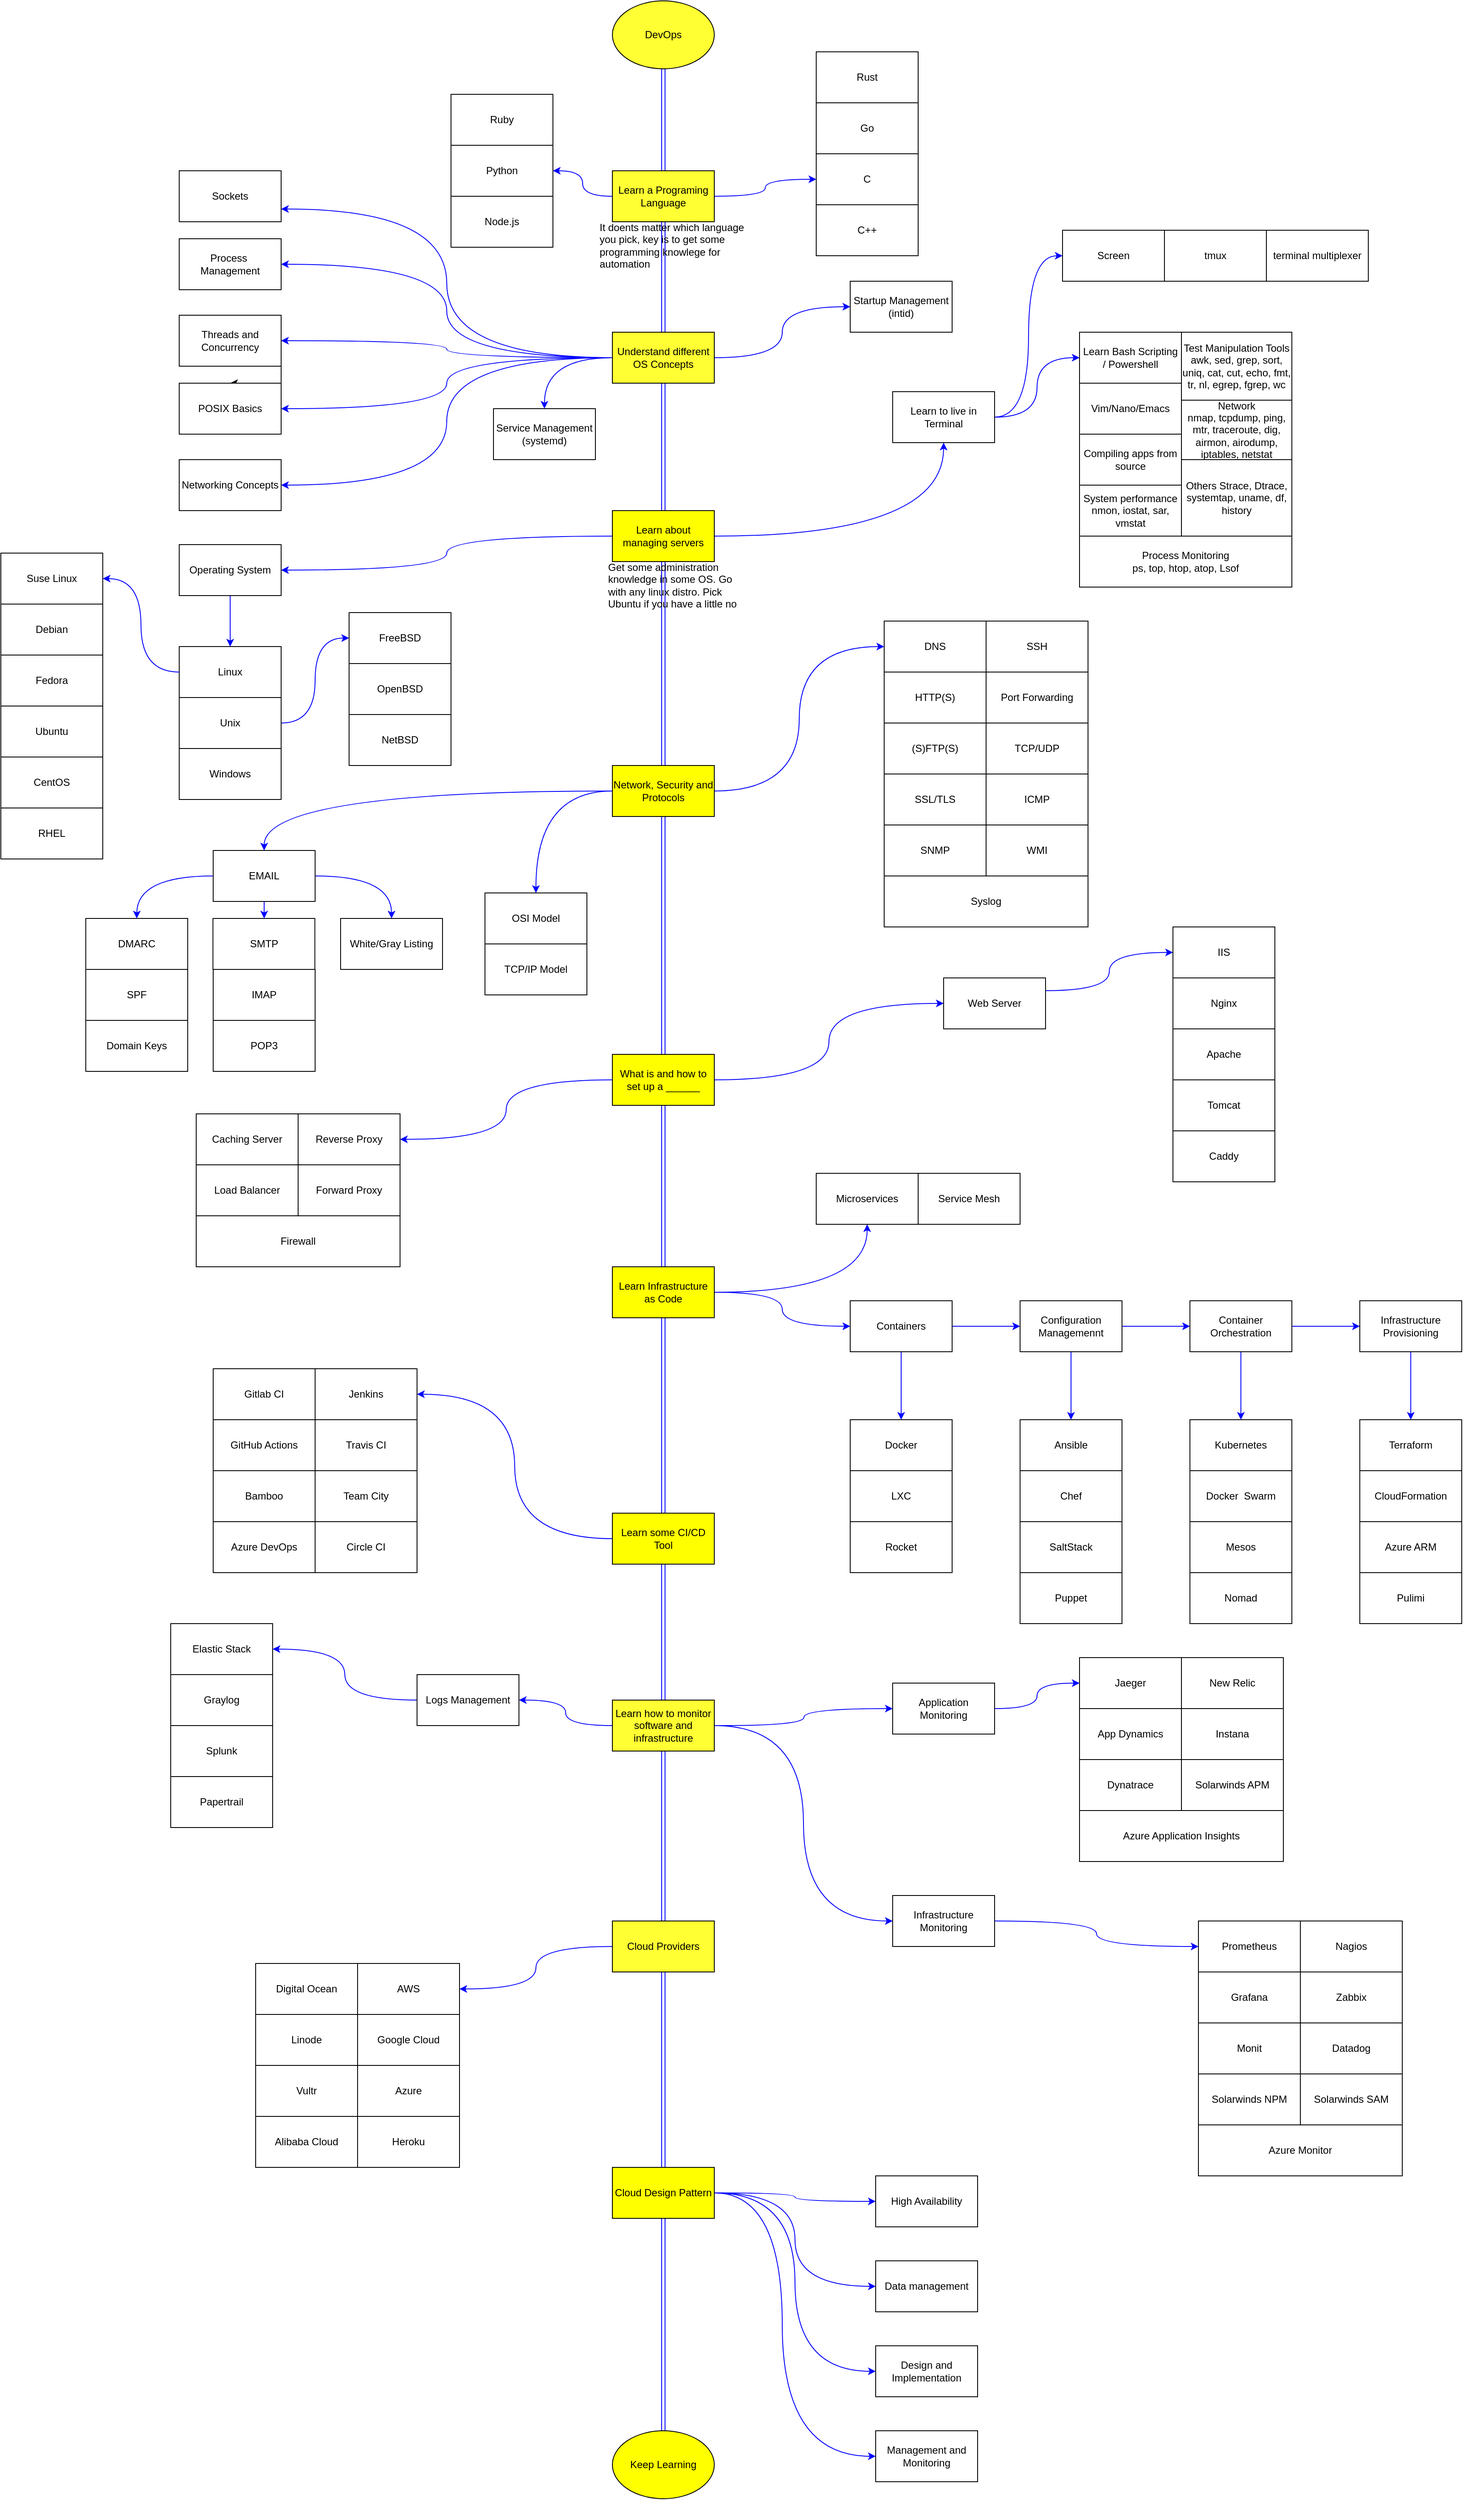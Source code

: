 <mxfile version="13.7.8" type="github">
  <diagram id="8_koJqxYFwasKQS4h1rk" name="Page-1">
    <mxGraphModel dx="2461" dy="647" grid="1" gridSize="10" guides="1" tooltips="1" connect="1" arrows="1" fold="1" page="1" pageScale="1" pageWidth="850" pageHeight="1100" math="0" shadow="0">
      <root>
        <mxCell id="0" />
        <mxCell id="1" parent="0" />
        <mxCell id="FuaK29XSTBZtPipu1BOP-3" value="" style="edgeStyle=orthogonalEdgeStyle;rounded=0;orthogonalLoop=1;jettySize=auto;html=1;strokeColor=#0000FF;shape=link;curved=1;" parent="1" source="FuaK29XSTBZtPipu1BOP-1" target="FuaK29XSTBZtPipu1BOP-2" edge="1">
          <mxGeometry relative="1" as="geometry" />
        </mxCell>
        <mxCell id="FuaK29XSTBZtPipu1BOP-1" value="DevOps" style="ellipse;whiteSpace=wrap;html=1;fillColor=#FFFF33;" parent="1" vertex="1">
          <mxGeometry x="370" width="120" height="80" as="geometry" />
        </mxCell>
        <mxCell id="FuaK29XSTBZtPipu1BOP-5" value="" style="edgeStyle=orthogonalEdgeStyle;rounded=0;orthogonalLoop=1;jettySize=auto;html=1;strokeColor=#0000FF;shape=link;curved=1;" parent="1" source="FuaK29XSTBZtPipu1BOP-2" target="FuaK29XSTBZtPipu1BOP-4" edge="1">
          <mxGeometry relative="1" as="geometry" />
        </mxCell>
        <mxCell id="FuaK29XSTBZtPipu1BOP-35" value="" style="edgeStyle=orthogonalEdgeStyle;rounded=0;orthogonalLoop=1;jettySize=auto;html=1;strokeColor=#0000FF;curved=1;" parent="1" source="FuaK29XSTBZtPipu1BOP-2" target="FuaK29XSTBZtPipu1BOP-34" edge="1">
          <mxGeometry relative="1" as="geometry" />
        </mxCell>
        <mxCell id="FuaK29XSTBZtPipu1BOP-46" value="" style="edgeStyle=orthogonalEdgeStyle;rounded=0;orthogonalLoop=1;jettySize=auto;html=1;entryX=0;entryY=0.5;entryDx=0;entryDy=0;strokeColor=#0000FF;curved=1;" parent="1" source="FuaK29XSTBZtPipu1BOP-2" target="FuaK29XSTBZtPipu1BOP-50" edge="1">
          <mxGeometry relative="1" as="geometry" />
        </mxCell>
        <mxCell id="FuaK29XSTBZtPipu1BOP-2" value="Learn a Programing Language" style="whiteSpace=wrap;html=1;fillColor=#FFFF33;" parent="1" vertex="1">
          <mxGeometry x="370" y="200" width="120" height="60" as="geometry" />
        </mxCell>
        <mxCell id="FuaK29XSTBZtPipu1BOP-7" value="" style="edgeStyle=orthogonalEdgeStyle;rounded=0;orthogonalLoop=1;jettySize=auto;html=1;strokeColor=#0000FF;shape=link;" parent="1" source="FuaK29XSTBZtPipu1BOP-4" target="FuaK29XSTBZtPipu1BOP-6" edge="1">
          <mxGeometry relative="1" as="geometry" />
        </mxCell>
        <mxCell id="FuaK29XSTBZtPipu1BOP-55" value="" style="edgeStyle=orthogonalEdgeStyle;rounded=0;orthogonalLoop=1;jettySize=auto;html=1;curved=1;strokeColor=#0000FF;" parent="1" source="FuaK29XSTBZtPipu1BOP-4" target="FuaK29XSTBZtPipu1BOP-54" edge="1">
          <mxGeometry relative="1" as="geometry" />
        </mxCell>
        <mxCell id="FuaK29XSTBZtPipu1BOP-57" value="" style="edgeStyle=orthogonalEdgeStyle;rounded=0;orthogonalLoop=1;jettySize=auto;html=1;curved=1;strokeColor=#0000FF;" parent="1" source="FuaK29XSTBZtPipu1BOP-4" target="FuaK29XSTBZtPipu1BOP-56" edge="1">
          <mxGeometry relative="1" as="geometry" />
        </mxCell>
        <mxCell id="FuaK29XSTBZtPipu1BOP-68" style="edgeStyle=orthogonalEdgeStyle;rounded=0;orthogonalLoop=1;jettySize=auto;html=1;exitX=1;exitY=1;exitDx=0;exitDy=0;" parent="1" source="FuaK29XSTBZtPipu1BOP-65" target="FuaK29XSTBZtPipu1BOP-69" edge="1">
          <mxGeometry relative="1" as="geometry">
            <mxPoint x="60" y="490" as="targetPoint" />
          </mxGeometry>
        </mxCell>
        <mxCell id="v9d-w7baBrSDQlNaZpmP-7" style="edgeStyle=orthogonalEdgeStyle;curved=1;rounded=0;orthogonalLoop=1;jettySize=auto;html=1;exitX=0;exitY=0.5;exitDx=0;exitDy=0;entryX=1;entryY=0.75;entryDx=0;entryDy=0;strokeColor=#0000FF;" edge="1" parent="1" source="FuaK29XSTBZtPipu1BOP-4" target="FuaK29XSTBZtPipu1BOP-67">
          <mxGeometry relative="1" as="geometry" />
        </mxCell>
        <mxCell id="v9d-w7baBrSDQlNaZpmP-8" style="edgeStyle=orthogonalEdgeStyle;curved=1;rounded=0;orthogonalLoop=1;jettySize=auto;html=1;exitX=0;exitY=0.5;exitDx=0;exitDy=0;entryX=1;entryY=0.5;entryDx=0;entryDy=0;strokeColor=#0000FF;" edge="1" parent="1" source="FuaK29XSTBZtPipu1BOP-4" target="FuaK29XSTBZtPipu1BOP-63">
          <mxGeometry relative="1" as="geometry" />
        </mxCell>
        <mxCell id="v9d-w7baBrSDQlNaZpmP-9" style="edgeStyle=orthogonalEdgeStyle;curved=1;rounded=0;orthogonalLoop=1;jettySize=auto;html=1;exitX=0;exitY=0.5;exitDx=0;exitDy=0;entryX=1;entryY=0.5;entryDx=0;entryDy=0;strokeColor=#0000FF;" edge="1" parent="1" source="FuaK29XSTBZtPipu1BOP-4" target="FuaK29XSTBZtPipu1BOP-65">
          <mxGeometry relative="1" as="geometry" />
        </mxCell>
        <mxCell id="v9d-w7baBrSDQlNaZpmP-10" style="edgeStyle=orthogonalEdgeStyle;curved=1;rounded=0;orthogonalLoop=1;jettySize=auto;html=1;exitX=0;exitY=0.5;exitDx=0;exitDy=0;entryX=1;entryY=0.5;entryDx=0;entryDy=0;strokeColor=#0000FF;" edge="1" parent="1" source="FuaK29XSTBZtPipu1BOP-4" target="FuaK29XSTBZtPipu1BOP-69">
          <mxGeometry relative="1" as="geometry" />
        </mxCell>
        <mxCell id="v9d-w7baBrSDQlNaZpmP-11" style="edgeStyle=orthogonalEdgeStyle;curved=1;rounded=0;orthogonalLoop=1;jettySize=auto;html=1;exitX=0;exitY=0.5;exitDx=0;exitDy=0;entryX=1;entryY=0.5;entryDx=0;entryDy=0;strokeColor=#0000FF;" edge="1" parent="1" source="FuaK29XSTBZtPipu1BOP-4" target="FuaK29XSTBZtPipu1BOP-72">
          <mxGeometry relative="1" as="geometry" />
        </mxCell>
        <mxCell id="FuaK29XSTBZtPipu1BOP-4" value="Understand different OS Concepts" style="whiteSpace=wrap;html=1;fillColor=#FFFF33;" parent="1" vertex="1">
          <mxGeometry x="370" y="390" width="120" height="60" as="geometry" />
        </mxCell>
        <mxCell id="FuaK29XSTBZtPipu1BOP-9" value="" style="edgeStyle=orthogonalEdgeStyle;rounded=0;orthogonalLoop=1;jettySize=auto;html=1;curved=1;strokeColor=#0000FF;" parent="1" source="FuaK29XSTBZtPipu1BOP-6" target="FuaK29XSTBZtPipu1BOP-8" edge="1">
          <mxGeometry relative="1" as="geometry" />
        </mxCell>
        <mxCell id="FuaK29XSTBZtPipu1BOP-11" value="" style="edgeStyle=orthogonalEdgeStyle;rounded=0;orthogonalLoop=1;jettySize=auto;html=1;curved=1;strokeColor=#0000FF;" parent="1" source="FuaK29XSTBZtPipu1BOP-6" target="FuaK29XSTBZtPipu1BOP-10" edge="1">
          <mxGeometry relative="1" as="geometry" />
        </mxCell>
        <mxCell id="FuaK29XSTBZtPipu1BOP-13" value="" style="edgeStyle=orthogonalEdgeStyle;rounded=0;orthogonalLoop=1;jettySize=auto;html=1;exitX=0.5;exitY=1;exitDx=0;exitDy=0;shape=link;strokeColor=#0000FF;" parent="1" source="FuaK29XSTBZtPipu1BOP-6" target="FuaK29XSTBZtPipu1BOP-12" edge="1">
          <mxGeometry relative="1" as="geometry" />
        </mxCell>
        <mxCell id="FuaK29XSTBZtPipu1BOP-6" value="Learn about managing servers" style="whiteSpace=wrap;html=1;fillColor=#FFFF00;" parent="1" vertex="1">
          <mxGeometry x="370" y="600" width="120" height="60" as="geometry" />
        </mxCell>
        <mxCell id="FuaK29XSTBZtPipu1BOP-74" value="" style="edgeStyle=orthogonalEdgeStyle;rounded=0;orthogonalLoop=1;jettySize=auto;html=1;curved=1;strokeColor=#0000FF;" parent="1" source="FuaK29XSTBZtPipu1BOP-8" target="FuaK29XSTBZtPipu1BOP-73" edge="1">
          <mxGeometry relative="1" as="geometry" />
        </mxCell>
        <mxCell id="FuaK29XSTBZtPipu1BOP-8" value="Operating System" style="whiteSpace=wrap;html=1;" parent="1" vertex="1">
          <mxGeometry x="-140" y="640" width="120" height="60" as="geometry" />
        </mxCell>
        <mxCell id="v9d-w7baBrSDQlNaZpmP-15" style="edgeStyle=orthogonalEdgeStyle;curved=1;rounded=0;orthogonalLoop=1;jettySize=auto;html=1;exitX=1;exitY=0.5;exitDx=0;exitDy=0;entryX=0;entryY=0.5;entryDx=0;entryDy=0;strokeColor=#0000FF;" edge="1" parent="1" source="FuaK29XSTBZtPipu1BOP-10" target="FuaK29XSTBZtPipu1BOP-88">
          <mxGeometry relative="1" as="geometry" />
        </mxCell>
        <mxCell id="v9d-w7baBrSDQlNaZpmP-22" style="edgeStyle=orthogonalEdgeStyle;curved=1;rounded=0;orthogonalLoop=1;jettySize=auto;html=1;exitX=1;exitY=0.5;exitDx=0;exitDy=0;entryX=0;entryY=0.5;entryDx=0;entryDy=0;strokeColor=#0000FF;" edge="1" parent="1" source="FuaK29XSTBZtPipu1BOP-10" target="v9d-w7baBrSDQlNaZpmP-17">
          <mxGeometry relative="1" as="geometry" />
        </mxCell>
        <mxCell id="FuaK29XSTBZtPipu1BOP-10" value="Learn to live in Terminal" style="whiteSpace=wrap;html=1;" parent="1" vertex="1">
          <mxGeometry x="700" y="460" width="120" height="60" as="geometry" />
        </mxCell>
        <mxCell id="FuaK29XSTBZtPipu1BOP-15" value="" style="edgeStyle=orthogonalEdgeStyle;rounded=0;orthogonalLoop=1;jettySize=auto;html=1;strokeColor=#0000FF;shape=link;" parent="1" source="FuaK29XSTBZtPipu1BOP-12" target="FuaK29XSTBZtPipu1BOP-14" edge="1">
          <mxGeometry relative="1" as="geometry" />
        </mxCell>
        <mxCell id="v9d-w7baBrSDQlNaZpmP-26" style="edgeStyle=orthogonalEdgeStyle;curved=1;rounded=0;orthogonalLoop=1;jettySize=auto;html=1;exitX=0;exitY=0.5;exitDx=0;exitDy=0;strokeColor=#0000FF;fillColor=#0000FF;entryX=0.5;entryY=0;entryDx=0;entryDy=0;" edge="1" parent="1" source="FuaK29XSTBZtPipu1BOP-12" target="v9d-w7baBrSDQlNaZpmP-27">
          <mxGeometry relative="1" as="geometry">
            <mxPoint x="230" y="970" as="targetPoint" />
          </mxGeometry>
        </mxCell>
        <mxCell id="v9d-w7baBrSDQlNaZpmP-30" value="" style="edgeStyle=orthogonalEdgeStyle;curved=1;rounded=0;orthogonalLoop=1;jettySize=auto;html=1;strokeColor=#0000FF;fillColor=#0000FF;entryX=0;entryY=0.5;entryDx=0;entryDy=0;" edge="1" parent="1" source="FuaK29XSTBZtPipu1BOP-12" target="v9d-w7baBrSDQlNaZpmP-29">
          <mxGeometry relative="1" as="geometry" />
        </mxCell>
        <mxCell id="v9d-w7baBrSDQlNaZpmP-39" style="edgeStyle=orthogonalEdgeStyle;curved=1;rounded=0;orthogonalLoop=1;jettySize=auto;html=1;exitX=0;exitY=0.5;exitDx=0;exitDy=0;strokeColor=#0000FF;fillColor=#0000FF;" edge="1" parent="1" source="FuaK29XSTBZtPipu1BOP-12" target="v9d-w7baBrSDQlNaZpmP-40">
          <mxGeometry relative="1" as="geometry">
            <mxPoint x="-50" y="1000" as="targetPoint" />
          </mxGeometry>
        </mxCell>
        <mxCell id="FuaK29XSTBZtPipu1BOP-12" value="Network, Security and Protocols" style="whiteSpace=wrap;html=1;fillColor=#FFFF00;" parent="1" vertex="1">
          <mxGeometry x="370" y="900" width="120" height="60" as="geometry" />
        </mxCell>
        <mxCell id="FuaK29XSTBZtPipu1BOP-17" value="" style="edgeStyle=orthogonalEdgeStyle;rounded=0;orthogonalLoop=1;jettySize=auto;html=1;shape=link;strokeColor=#0000FF;" parent="1" source="FuaK29XSTBZtPipu1BOP-14" target="FuaK29XSTBZtPipu1BOP-16" edge="1">
          <mxGeometry relative="1" as="geometry" />
        </mxCell>
        <mxCell id="v9d-w7baBrSDQlNaZpmP-20" style="edgeStyle=orthogonalEdgeStyle;curved=1;rounded=0;orthogonalLoop=1;jettySize=auto;html=1;exitX=1;exitY=0.5;exitDx=0;exitDy=0;entryX=0;entryY=0.5;entryDx=0;entryDy=0;strokeColor=#0000FF;" edge="1" parent="1" source="FuaK29XSTBZtPipu1BOP-14" target="FuaK29XSTBZtPipu1BOP-99">
          <mxGeometry relative="1" as="geometry" />
        </mxCell>
        <mxCell id="v9d-w7baBrSDQlNaZpmP-21" style="edgeStyle=orthogonalEdgeStyle;curved=1;rounded=0;orthogonalLoop=1;jettySize=auto;html=1;exitX=0;exitY=0.5;exitDx=0;exitDy=0;entryX=1;entryY=0.5;entryDx=0;entryDy=0;strokeColor=#0000FF;" edge="1" parent="1" source="FuaK29XSTBZtPipu1BOP-14" target="FuaK29XSTBZtPipu1BOP-107">
          <mxGeometry relative="1" as="geometry" />
        </mxCell>
        <mxCell id="FuaK29XSTBZtPipu1BOP-14" value="What is and how to set up a ______" style="whiteSpace=wrap;html=1;fillColor=#FFFF00;" parent="1" vertex="1">
          <mxGeometry x="370" y="1240" width="120" height="60" as="geometry" />
        </mxCell>
        <mxCell id="FuaK29XSTBZtPipu1BOP-19" value="" style="edgeStyle=orthogonalEdgeStyle;rounded=0;orthogonalLoop=1;jettySize=auto;html=1;shape=link;strokeColor=#0000FF;" parent="1" source="FuaK29XSTBZtPipu1BOP-16" target="FuaK29XSTBZtPipu1BOP-18" edge="1">
          <mxGeometry relative="1" as="geometry" />
        </mxCell>
        <mxCell id="v9d-w7baBrSDQlNaZpmP-56" style="edgeStyle=orthogonalEdgeStyle;curved=1;rounded=0;orthogonalLoop=1;jettySize=auto;html=1;exitX=1;exitY=0.5;exitDx=0;exitDy=0;strokeColor=#0000FF;fillColor=#0000FF;" edge="1" parent="1" source="FuaK29XSTBZtPipu1BOP-16" target="v9d-w7baBrSDQlNaZpmP-57">
          <mxGeometry relative="1" as="geometry">
            <mxPoint x="670" y="1410" as="targetPoint" />
          </mxGeometry>
        </mxCell>
        <mxCell id="v9d-w7baBrSDQlNaZpmP-59" style="edgeStyle=orthogonalEdgeStyle;curved=1;rounded=0;orthogonalLoop=1;jettySize=auto;html=1;exitX=1;exitY=0.5;exitDx=0;exitDy=0;strokeColor=#0000FF;fillColor=#0000FF;" edge="1" parent="1" source="FuaK29XSTBZtPipu1BOP-16" target="v9d-w7baBrSDQlNaZpmP-60">
          <mxGeometry relative="1" as="geometry">
            <mxPoint x="710" y="1560" as="targetPoint" />
          </mxGeometry>
        </mxCell>
        <mxCell id="FuaK29XSTBZtPipu1BOP-16" value="Learn Infrastructure as Code" style="whiteSpace=wrap;html=1;fillColor=#FFFF00;" parent="1" vertex="1">
          <mxGeometry x="370" y="1490" width="120" height="60" as="geometry" />
        </mxCell>
        <mxCell id="FuaK29XSTBZtPipu1BOP-21" value="" style="edgeStyle=orthogonalEdgeStyle;rounded=0;orthogonalLoop=1;jettySize=auto;html=1;shape=link;strokeColor=#0000FF;" parent="1" source="FuaK29XSTBZtPipu1BOP-18" target="FuaK29XSTBZtPipu1BOP-20" edge="1">
          <mxGeometry relative="1" as="geometry" />
        </mxCell>
        <mxCell id="FuaK29XSTBZtPipu1BOP-113" value="" style="edgeStyle=orthogonalEdgeStyle;rounded=0;orthogonalLoop=1;jettySize=auto;html=1;entryX=1;entryY=0.5;entryDx=0;entryDy=0;curved=1;strokeColor=#0000FF;" parent="1" source="FuaK29XSTBZtPipu1BOP-18" target="FuaK29XSTBZtPipu1BOP-114" edge="1">
          <mxGeometry relative="1" as="geometry" />
        </mxCell>
        <mxCell id="FuaK29XSTBZtPipu1BOP-18" value="Learn some CI/CD Tool" style="whiteSpace=wrap;html=1;fillColor=#FFFF00;" parent="1" vertex="1">
          <mxGeometry x="370" y="1780" width="120" height="60" as="geometry" />
        </mxCell>
        <mxCell id="FuaK29XSTBZtPipu1BOP-24" style="edgeStyle=orthogonalEdgeStyle;rounded=0;orthogonalLoop=1;jettySize=auto;html=1;curved=1;strokeColor=#0000FF;" parent="1" target="FuaK29XSTBZtPipu1BOP-25" edge="1">
          <mxGeometry relative="1" as="geometry">
            <mxPoint x="540" y="1270" as="targetPoint" />
            <mxPoint x="490" y="2030" as="sourcePoint" />
          </mxGeometry>
        </mxCell>
        <mxCell id="FuaK29XSTBZtPipu1BOP-29" value="" style="edgeStyle=orthogonalEdgeStyle;rounded=0;orthogonalLoop=1;jettySize=auto;html=1;shape=link;strokeColor=#0000FF;" parent="1" source="FuaK29XSTBZtPipu1BOP-20" target="FuaK29XSTBZtPipu1BOP-28" edge="1">
          <mxGeometry relative="1" as="geometry" />
        </mxCell>
        <mxCell id="v9d-w7baBrSDQlNaZpmP-87" style="edgeStyle=orthogonalEdgeStyle;curved=1;rounded=0;orthogonalLoop=1;jettySize=auto;html=1;exitX=0;exitY=0.5;exitDx=0;exitDy=0;entryX=1;entryY=0.5;entryDx=0;entryDy=0;strokeColor=#0000FF;fillColor=#0000FF;" edge="1" parent="1" source="FuaK29XSTBZtPipu1BOP-20" target="FuaK29XSTBZtPipu1BOP-27">
          <mxGeometry relative="1" as="geometry" />
        </mxCell>
        <mxCell id="v9d-w7baBrSDQlNaZpmP-96" style="edgeStyle=orthogonalEdgeStyle;curved=1;rounded=0;orthogonalLoop=1;jettySize=auto;html=1;exitX=1;exitY=0.5;exitDx=0;exitDy=0;entryX=0;entryY=0.5;entryDx=0;entryDy=0;strokeColor=#0000FF;fillColor=#0000FF;" edge="1" parent="1" source="FuaK29XSTBZtPipu1BOP-20" target="FuaK29XSTBZtPipu1BOP-22">
          <mxGeometry relative="1" as="geometry" />
        </mxCell>
        <mxCell id="FuaK29XSTBZtPipu1BOP-20" value="Learn how to monitor software and infrastructure" style="whiteSpace=wrap;html=1;fillColor=#FFFF33;" parent="1" vertex="1">
          <mxGeometry x="370" y="2000" width="120" height="60" as="geometry" />
        </mxCell>
        <mxCell id="v9d-w7baBrSDQlNaZpmP-97" style="edgeStyle=orthogonalEdgeStyle;curved=1;rounded=0;orthogonalLoop=1;jettySize=auto;html=1;exitX=1;exitY=0.5;exitDx=0;exitDy=0;entryX=0;entryY=0.5;entryDx=0;entryDy=0;strokeColor=#0000FF;fillColor=#0000FF;" edge="1" parent="1" source="FuaK29XSTBZtPipu1BOP-22" target="FuaK29XSTBZtPipu1BOP-133">
          <mxGeometry relative="1" as="geometry" />
        </mxCell>
        <mxCell id="FuaK29XSTBZtPipu1BOP-22" value="Infrastructure Monitoring" style="whiteSpace=wrap;html=1;" parent="1" vertex="1">
          <mxGeometry x="700" y="2230" width="120" height="60" as="geometry" />
        </mxCell>
        <mxCell id="v9d-w7baBrSDQlNaZpmP-89" value="" style="edgeStyle=orthogonalEdgeStyle;curved=1;rounded=0;orthogonalLoop=1;jettySize=auto;html=1;strokeColor=#0000FF;fillColor=#0000FF;" edge="1" parent="1" source="FuaK29XSTBZtPipu1BOP-25" target="v9d-w7baBrSDQlNaZpmP-88">
          <mxGeometry relative="1" as="geometry" />
        </mxCell>
        <mxCell id="FuaK29XSTBZtPipu1BOP-25" value="Application Monitoring" style="rounded=0;whiteSpace=wrap;html=1;" parent="1" vertex="1">
          <mxGeometry x="700" y="1980" width="120" height="60" as="geometry" />
        </mxCell>
        <mxCell id="FuaK29XSTBZtPipu1BOP-129" value="" style="edgeStyle=orthogonalEdgeStyle;rounded=0;orthogonalLoop=1;jettySize=auto;html=1;curved=1;strokeColor=#0000FF;" parent="1" source="FuaK29XSTBZtPipu1BOP-27" target="FuaK29XSTBZtPipu1BOP-128" edge="1">
          <mxGeometry relative="1" as="geometry" />
        </mxCell>
        <mxCell id="FuaK29XSTBZtPipu1BOP-27" value="Logs Management" style="rounded=0;whiteSpace=wrap;html=1;" parent="1" vertex="1">
          <mxGeometry x="140" y="1970" width="120" height="60" as="geometry" />
        </mxCell>
        <mxCell id="FuaK29XSTBZtPipu1BOP-31" value="" style="edgeStyle=orthogonalEdgeStyle;rounded=0;orthogonalLoop=1;jettySize=auto;html=1;shape=link;fillColor=#0000FF;strokeColor=#0000FF;" parent="1" source="FuaK29XSTBZtPipu1BOP-28" target="FuaK29XSTBZtPipu1BOP-30" edge="1">
          <mxGeometry relative="1" as="geometry" />
        </mxCell>
        <mxCell id="v9d-w7baBrSDQlNaZpmP-101" style="edgeStyle=orthogonalEdgeStyle;curved=1;rounded=0;orthogonalLoop=1;jettySize=auto;html=1;exitX=0;exitY=0.5;exitDx=0;exitDy=0;entryX=1;entryY=0.5;entryDx=0;entryDy=0;strokeColor=#0000FF;fillColor=#0000FF;" edge="1" parent="1" source="FuaK29XSTBZtPipu1BOP-28" target="FuaK29XSTBZtPipu1BOP-118">
          <mxGeometry relative="1" as="geometry" />
        </mxCell>
        <mxCell id="FuaK29XSTBZtPipu1BOP-28" value="Cloud Providers" style="whiteSpace=wrap;html=1;fillColor=#FFFF33;" parent="1" vertex="1">
          <mxGeometry x="370" y="2260" width="120" height="60" as="geometry" />
        </mxCell>
        <mxCell id="FuaK29XSTBZtPipu1BOP-33" value="" style="edgeStyle=orthogonalEdgeStyle;rounded=0;orthogonalLoop=1;jettySize=auto;html=1;strokeColor=#0000FF;shape=link;" parent="1" source="FuaK29XSTBZtPipu1BOP-30" target="FuaK29XSTBZtPipu1BOP-32" edge="1">
          <mxGeometry relative="1" as="geometry" />
        </mxCell>
        <mxCell id="v9d-w7baBrSDQlNaZpmP-108" style="edgeStyle=orthogonalEdgeStyle;curved=1;rounded=0;orthogonalLoop=1;jettySize=auto;html=1;exitX=1;exitY=0.5;exitDx=0;exitDy=0;entryX=0;entryY=0.5;entryDx=0;entryDy=0;strokeColor=#0000FF;fillColor=#0000FF;" edge="1" parent="1" source="FuaK29XSTBZtPipu1BOP-30" target="v9d-w7baBrSDQlNaZpmP-102">
          <mxGeometry relative="1" as="geometry" />
        </mxCell>
        <mxCell id="v9d-w7baBrSDQlNaZpmP-109" style="edgeStyle=orthogonalEdgeStyle;curved=1;rounded=0;orthogonalLoop=1;jettySize=auto;html=1;exitX=1;exitY=0.5;exitDx=0;exitDy=0;entryX=0;entryY=0.5;entryDx=0;entryDy=0;strokeColor=#0000FF;fillColor=#0000FF;" edge="1" parent="1" source="FuaK29XSTBZtPipu1BOP-30" target="v9d-w7baBrSDQlNaZpmP-105">
          <mxGeometry relative="1" as="geometry" />
        </mxCell>
        <mxCell id="v9d-w7baBrSDQlNaZpmP-110" style="edgeStyle=orthogonalEdgeStyle;curved=1;rounded=0;orthogonalLoop=1;jettySize=auto;html=1;exitX=1;exitY=0.5;exitDx=0;exitDy=0;entryX=0;entryY=0.5;entryDx=0;entryDy=0;strokeColor=#0000FF;fillColor=#0000FF;" edge="1" parent="1" source="FuaK29XSTBZtPipu1BOP-30" target="v9d-w7baBrSDQlNaZpmP-106">
          <mxGeometry relative="1" as="geometry" />
        </mxCell>
        <mxCell id="v9d-w7baBrSDQlNaZpmP-112" style="edgeStyle=orthogonalEdgeStyle;curved=1;rounded=0;orthogonalLoop=1;jettySize=auto;html=1;exitX=1;exitY=0.5;exitDx=0;exitDy=0;entryX=0;entryY=0.5;entryDx=0;entryDy=0;strokeColor=#0000FF;fillColor=#0000FF;" edge="1" parent="1" source="FuaK29XSTBZtPipu1BOP-30" target="v9d-w7baBrSDQlNaZpmP-107">
          <mxGeometry relative="1" as="geometry">
            <Array as="points">
              <mxPoint x="570" y="2580" />
              <mxPoint x="570" y="2890" />
            </Array>
          </mxGeometry>
        </mxCell>
        <mxCell id="FuaK29XSTBZtPipu1BOP-30" value="Cloud Design Pattern" style="whiteSpace=wrap;html=1;fillColor=#FFFF00;" parent="1" vertex="1">
          <mxGeometry x="370" y="2550" width="120" height="60" as="geometry" />
        </mxCell>
        <mxCell id="FuaK29XSTBZtPipu1BOP-32" value="Keep Learning" style="ellipse;whiteSpace=wrap;html=1;fillColor=#FFFF00;" parent="1" vertex="1">
          <mxGeometry x="370" y="2860" width="120" height="80" as="geometry" />
        </mxCell>
        <mxCell id="FuaK29XSTBZtPipu1BOP-34" value="Python" style="whiteSpace=wrap;html=1;" parent="1" vertex="1">
          <mxGeometry x="180" y="170" width="120" height="60" as="geometry" />
        </mxCell>
        <mxCell id="FuaK29XSTBZtPipu1BOP-37" value="Ruby" style="rounded=0;whiteSpace=wrap;html=1;" parent="1" vertex="1">
          <mxGeometry x="180" y="110" width="120" height="60" as="geometry" />
        </mxCell>
        <mxCell id="FuaK29XSTBZtPipu1BOP-39" value="Node.js" style="rounded=0;whiteSpace=wrap;html=1;" parent="1" vertex="1">
          <mxGeometry x="180" y="230" width="120" height="60" as="geometry" />
        </mxCell>
        <mxCell id="FuaK29XSTBZtPipu1BOP-45" value="Go" style="whiteSpace=wrap;html=1;" parent="1" vertex="1">
          <mxGeometry x="610" y="120" width="120" height="60" as="geometry" />
        </mxCell>
        <mxCell id="FuaK29XSTBZtPipu1BOP-48" value="Rust" style="rounded=0;whiteSpace=wrap;html=1;" parent="1" vertex="1">
          <mxGeometry x="610" y="60" width="120" height="60" as="geometry" />
        </mxCell>
        <mxCell id="FuaK29XSTBZtPipu1BOP-50" value="C" style="rounded=0;whiteSpace=wrap;html=1;" parent="1" vertex="1">
          <mxGeometry x="610" y="180" width="120" height="60" as="geometry" />
        </mxCell>
        <mxCell id="FuaK29XSTBZtPipu1BOP-52" value="C++" style="rounded=0;whiteSpace=wrap;html=1;" parent="1" vertex="1">
          <mxGeometry x="610" y="240" width="120" height="60" as="geometry" />
        </mxCell>
        <mxCell id="FuaK29XSTBZtPipu1BOP-54" value="Startup Management (intid)" style="whiteSpace=wrap;html=1;" parent="1" vertex="1">
          <mxGeometry x="650" y="330" width="120" height="60" as="geometry" />
        </mxCell>
        <mxCell id="FuaK29XSTBZtPipu1BOP-56" value="Service Management (systemd)" style="whiteSpace=wrap;html=1;" parent="1" vertex="1">
          <mxGeometry x="230" y="480" width="120" height="60" as="geometry" />
        </mxCell>
        <mxCell id="FuaK29XSTBZtPipu1BOP-61" value="It doents matter which language you pick, key is to get some programming knowlege for automation" style="text;html=1;strokeColor=none;fillColor=none;spacing=5;spacingTop=-20;whiteSpace=wrap;overflow=hidden;rounded=0;" parent="1" vertex="1">
          <mxGeometry x="350" y="270" width="190" height="50" as="geometry" />
        </mxCell>
        <mxCell id="FuaK29XSTBZtPipu1BOP-67" value="Sockets" style="rounded=0;whiteSpace=wrap;html=1;" parent="1" vertex="1">
          <mxGeometry x="-140" y="200" width="120" height="60" as="geometry" />
        </mxCell>
        <mxCell id="FuaK29XSTBZtPipu1BOP-72" value="Networking Concepts" style="rounded=0;whiteSpace=wrap;html=1;" parent="1" vertex="1">
          <mxGeometry x="-140" y="540" width="120" height="60" as="geometry" />
        </mxCell>
        <mxCell id="FuaK29XSTBZtPipu1BOP-78" value="" style="edgeStyle=orthogonalEdgeStyle;rounded=0;orthogonalLoop=1;jettySize=auto;html=1;" parent="1" source="FuaK29XSTBZtPipu1BOP-79" target="FuaK29XSTBZtPipu1BOP-77" edge="1">
          <mxGeometry relative="1" as="geometry" />
        </mxCell>
        <mxCell id="FuaK29XSTBZtPipu1BOP-73" value="Linux" style="whiteSpace=wrap;html=1;" parent="1" vertex="1">
          <mxGeometry x="-140" y="760" width="120" height="60" as="geometry" />
        </mxCell>
        <mxCell id="FuaK29XSTBZtPipu1BOP-85" value="" style="edgeStyle=orthogonalEdgeStyle;rounded=0;orthogonalLoop=1;jettySize=auto;html=1;curved=1;entryX=0;entryY=0.5;entryDx=0;entryDy=0;strokeColor=#0000FF;" parent="1" source="FuaK29XSTBZtPipu1BOP-75" target="FuaK29XSTBZtPipu1BOP-84" edge="1">
          <mxGeometry relative="1" as="geometry" />
        </mxCell>
        <mxCell id="FuaK29XSTBZtPipu1BOP-75" value="Unix" style="rounded=0;whiteSpace=wrap;html=1;" parent="1" vertex="1">
          <mxGeometry x="-140" y="820" width="120" height="60" as="geometry" />
        </mxCell>
        <mxCell id="FuaK29XSTBZtPipu1BOP-76" value="Windows" style="rounded=0;whiteSpace=wrap;html=1;" parent="1" vertex="1">
          <mxGeometry x="-140" y="880" width="120" height="60" as="geometry" />
        </mxCell>
        <mxCell id="FuaK29XSTBZtPipu1BOP-77" value="Suse Linux" style="whiteSpace=wrap;html=1;" parent="1" vertex="1">
          <mxGeometry x="-350" y="650" width="120" height="60" as="geometry" />
        </mxCell>
        <mxCell id="FuaK29XSTBZtPipu1BOP-80" value="Fedora" style="rounded=0;whiteSpace=wrap;html=1;" parent="1" vertex="1">
          <mxGeometry x="-350" y="770" width="120" height="60" as="geometry" />
        </mxCell>
        <mxCell id="FuaK29XSTBZtPipu1BOP-81" value="Ubuntu" style="rounded=0;whiteSpace=wrap;html=1;" parent="1" vertex="1">
          <mxGeometry x="-350" y="830" width="120" height="60" as="geometry" />
        </mxCell>
        <mxCell id="FuaK29XSTBZtPipu1BOP-82" value="CentOS" style="rounded=0;whiteSpace=wrap;html=1;" parent="1" vertex="1">
          <mxGeometry x="-350" y="890" width="120" height="60" as="geometry" />
        </mxCell>
        <mxCell id="FuaK29XSTBZtPipu1BOP-83" value="RHEL" style="rounded=0;whiteSpace=wrap;html=1;" parent="1" vertex="1">
          <mxGeometry x="-350" y="950" width="120" height="60" as="geometry" />
        </mxCell>
        <mxCell id="FuaK29XSTBZtPipu1BOP-84" value="FreeBSD" style="whiteSpace=wrap;html=1;rounded=0;" parent="1" vertex="1">
          <mxGeometry x="60" y="720" width="120" height="60" as="geometry" />
        </mxCell>
        <mxCell id="FuaK29XSTBZtPipu1BOP-86" value="OpenBSD" style="rounded=0;whiteSpace=wrap;html=1;" parent="1" vertex="1">
          <mxGeometry x="60" y="780" width="120" height="60" as="geometry" />
        </mxCell>
        <mxCell id="FuaK29XSTBZtPipu1BOP-87" value="NetBSD" style="rounded=0;whiteSpace=wrap;html=1;" parent="1" vertex="1">
          <mxGeometry x="60" y="840" width="120" height="60" as="geometry" />
        </mxCell>
        <mxCell id="FuaK29XSTBZtPipu1BOP-88" value="Learn Bash Scripting / Powershell" style="whiteSpace=wrap;html=1;" parent="1" vertex="1">
          <mxGeometry x="920" y="390" width="120" height="60" as="geometry" />
        </mxCell>
        <mxCell id="FuaK29XSTBZtPipu1BOP-90" value="Vim/Nano/Emacs" style="rounded=0;whiteSpace=wrap;html=1;" parent="1" vertex="1">
          <mxGeometry x="920" y="450" width="120" height="60" as="geometry" />
        </mxCell>
        <mxCell id="FuaK29XSTBZtPipu1BOP-91" value="Compiling apps from source" style="rounded=0;whiteSpace=wrap;html=1;" parent="1" vertex="1">
          <mxGeometry x="920" y="510" width="120" height="60" as="geometry" />
        </mxCell>
        <mxCell id="FuaK29XSTBZtPipu1BOP-92" value="System performance nmon, iostat, sar, vmstat" style="rounded=0;whiteSpace=wrap;html=1;" parent="1" vertex="1">
          <mxGeometry x="920" y="570" width="120" height="60" as="geometry" />
        </mxCell>
        <mxCell id="FuaK29XSTBZtPipu1BOP-93" value="Others Strace, Dtrace, systemtap, uname, df, history" style="rounded=0;whiteSpace=wrap;html=1;" parent="1" vertex="1">
          <mxGeometry x="1040" y="540" width="130" height="90" as="geometry" />
        </mxCell>
        <mxCell id="FuaK29XSTBZtPipu1BOP-94" value="&lt;div&gt;Test Manipulation Tools&lt;/div&gt;&lt;div&gt;awk, sed, grep, sort, uniq, cat, cut, echo, fmt, tr, nl, egrep, fgrep, wc&lt;br&gt;&lt;/div&gt;" style="whiteSpace=wrap;html=1;" parent="1" vertex="1">
          <mxGeometry x="1040" y="390" width="130" height="80" as="geometry" />
        </mxCell>
        <mxCell id="FuaK29XSTBZtPipu1BOP-96" value="&lt;div&gt;Process Monitoring&lt;/div&gt;&lt;div&gt;ps, top, htop, atop, Lsof&lt;br&gt;&lt;/div&gt;" style="rounded=0;whiteSpace=wrap;html=1;" parent="1" vertex="1">
          <mxGeometry x="920" y="630" width="250" height="60" as="geometry" />
        </mxCell>
        <mxCell id="FuaK29XSTBZtPipu1BOP-97" value="&lt;div&gt;Network&lt;/div&gt;&lt;div&gt;nmap, tcpdump, ping, mtr, traceroute, dig, airmon, airodump, iptables, netstat&lt;br&gt;&lt;/div&gt;" style="rounded=0;whiteSpace=wrap;html=1;" parent="1" vertex="1">
          <mxGeometry x="1040" y="470" width="130" height="70" as="geometry" />
        </mxCell>
        <mxCell id="FuaK29XSTBZtPipu1BOP-100" style="edgeStyle=orthogonalEdgeStyle;rounded=0;orthogonalLoop=1;jettySize=auto;html=1;exitX=1;exitY=0.25;exitDx=0;exitDy=0;entryX=0;entryY=0.5;entryDx=0;entryDy=0;curved=1;strokeColor=#0000FF;" parent="1" source="FuaK29XSTBZtPipu1BOP-99" target="FuaK29XSTBZtPipu1BOP-101" edge="1">
          <mxGeometry relative="1" as="geometry">
            <mxPoint x="890" y="1020" as="targetPoint" />
          </mxGeometry>
        </mxCell>
        <mxCell id="FuaK29XSTBZtPipu1BOP-99" value="Web Server" style="rounded=0;whiteSpace=wrap;html=1;" parent="1" vertex="1">
          <mxGeometry x="760" y="1150" width="120" height="60" as="geometry" />
        </mxCell>
        <mxCell id="FuaK29XSTBZtPipu1BOP-101" value="IIS" style="rounded=0;whiteSpace=wrap;html=1;" parent="1" vertex="1">
          <mxGeometry x="1030" y="1090" width="120" height="60" as="geometry" />
        </mxCell>
        <mxCell id="FuaK29XSTBZtPipu1BOP-102" value="Nginx" style="rounded=0;whiteSpace=wrap;html=1;" parent="1" vertex="1">
          <mxGeometry x="1030" y="1150" width="120" height="60" as="geometry" />
        </mxCell>
        <mxCell id="FuaK29XSTBZtPipu1BOP-103" value="Apache" style="rounded=0;whiteSpace=wrap;html=1;" parent="1" vertex="1">
          <mxGeometry x="1030" y="1210" width="120" height="60" as="geometry" />
        </mxCell>
        <mxCell id="FuaK29XSTBZtPipu1BOP-104" value="Tomcat" style="rounded=0;whiteSpace=wrap;html=1;" parent="1" vertex="1">
          <mxGeometry x="1030" y="1270" width="120" height="60" as="geometry" />
        </mxCell>
        <mxCell id="FuaK29XSTBZtPipu1BOP-105" value="Caddy" style="rounded=0;whiteSpace=wrap;html=1;" parent="1" vertex="1">
          <mxGeometry x="1030" y="1330" width="120" height="60" as="geometry" />
        </mxCell>
        <mxCell id="FuaK29XSTBZtPipu1BOP-107" value="Reverse Proxy" style="rounded=0;whiteSpace=wrap;html=1;" parent="1" vertex="1">
          <mxGeometry y="1310" width="120" height="60" as="geometry" />
        </mxCell>
        <mxCell id="FuaK29XSTBZtPipu1BOP-108" value="Forward Proxy" style="rounded=0;whiteSpace=wrap;html=1;" parent="1" vertex="1">
          <mxGeometry y="1370" width="120" height="60" as="geometry" />
        </mxCell>
        <mxCell id="FuaK29XSTBZtPipu1BOP-109" value="Caching Server" style="rounded=0;whiteSpace=wrap;html=1;" parent="1" vertex="1">
          <mxGeometry x="-120" y="1310" width="120" height="60" as="geometry" />
        </mxCell>
        <mxCell id="FuaK29XSTBZtPipu1BOP-110" value="Load Balancer" style="rounded=0;whiteSpace=wrap;html=1;" parent="1" vertex="1">
          <mxGeometry x="-120" y="1370" width="120" height="60" as="geometry" />
        </mxCell>
        <mxCell id="FuaK29XSTBZtPipu1BOP-111" value="Firewall" style="rounded=0;whiteSpace=wrap;html=1;" parent="1" vertex="1">
          <mxGeometry x="-120" y="1430" width="240" height="60" as="geometry" />
        </mxCell>
        <mxCell id="FuaK29XSTBZtPipu1BOP-112" value="Gitlab CI" style="whiteSpace=wrap;html=1;" parent="1" vertex="1">
          <mxGeometry x="-100" y="1610" width="120" height="60" as="geometry" />
        </mxCell>
        <mxCell id="FuaK29XSTBZtPipu1BOP-114" value="Jenkins" style="rounded=0;whiteSpace=wrap;html=1;" parent="1" vertex="1">
          <mxGeometry x="20" y="1610" width="120" height="60" as="geometry" />
        </mxCell>
        <mxCell id="FuaK29XSTBZtPipu1BOP-115" value="GitHub Actions" style="rounded=0;whiteSpace=wrap;html=1;" parent="1" vertex="1">
          <mxGeometry x="-100" y="1670" width="120" height="60" as="geometry" />
        </mxCell>
        <mxCell id="FuaK29XSTBZtPipu1BOP-116" value="Bamboo" style="rounded=0;whiteSpace=wrap;html=1;" parent="1" vertex="1">
          <mxGeometry x="-100" y="1730" width="120" height="60" as="geometry" />
        </mxCell>
        <mxCell id="FuaK29XSTBZtPipu1BOP-117" value="Azure DevOps" style="rounded=0;whiteSpace=wrap;html=1;" parent="1" vertex="1">
          <mxGeometry x="-100" y="1790" width="120" height="60" as="geometry" />
        </mxCell>
        <mxCell id="FuaK29XSTBZtPipu1BOP-118" value="AWS" style="whiteSpace=wrap;html=1;" parent="1" vertex="1">
          <mxGeometry x="70" y="2310" width="120" height="60" as="geometry" />
        </mxCell>
        <mxCell id="FuaK29XSTBZtPipu1BOP-120" value="Google Cloud" style="rounded=0;whiteSpace=wrap;html=1;" parent="1" vertex="1">
          <mxGeometry x="70" y="2370" width="120" height="60" as="geometry" />
        </mxCell>
        <mxCell id="FuaK29XSTBZtPipu1BOP-121" value="Azure" style="rounded=0;whiteSpace=wrap;html=1;" parent="1" vertex="1">
          <mxGeometry x="70" y="2430" width="120" height="60" as="geometry" />
        </mxCell>
        <mxCell id="FuaK29XSTBZtPipu1BOP-122" value="Heroku" style="rounded=0;whiteSpace=wrap;html=1;" parent="1" vertex="1">
          <mxGeometry x="70" y="2490" width="120" height="60" as="geometry" />
        </mxCell>
        <mxCell id="FuaK29XSTBZtPipu1BOP-123" value="Alibaba Cloud" style="rounded=0;whiteSpace=wrap;html=1;" parent="1" vertex="1">
          <mxGeometry x="-50" y="2490" width="120" height="60" as="geometry" />
        </mxCell>
        <mxCell id="FuaK29XSTBZtPipu1BOP-124" value="Digital Ocean" style="rounded=0;whiteSpace=wrap;html=1;" parent="1" vertex="1">
          <mxGeometry x="-50" y="2310" width="120" height="60" as="geometry" />
        </mxCell>
        <mxCell id="FuaK29XSTBZtPipu1BOP-125" value="Linode" style="rounded=0;whiteSpace=wrap;html=1;" parent="1" vertex="1">
          <mxGeometry x="-50" y="2370" width="120" height="60" as="geometry" />
        </mxCell>
        <mxCell id="FuaK29XSTBZtPipu1BOP-127" value="Vultr" style="rounded=0;whiteSpace=wrap;html=1;" parent="1" vertex="1">
          <mxGeometry x="-50" y="2430" width="120" height="60" as="geometry" />
        </mxCell>
        <mxCell id="FuaK29XSTBZtPipu1BOP-128" value="Elastic Stack" style="whiteSpace=wrap;html=1;rounded=0;" parent="1" vertex="1">
          <mxGeometry x="-150" y="1910" width="120" height="60" as="geometry" />
        </mxCell>
        <mxCell id="FuaK29XSTBZtPipu1BOP-130" value="Graylog" style="rounded=0;whiteSpace=wrap;html=1;" parent="1" vertex="1">
          <mxGeometry x="-150" y="1970" width="120" height="60" as="geometry" />
        </mxCell>
        <mxCell id="FuaK29XSTBZtPipu1BOP-131" value="Splunk" style="rounded=0;whiteSpace=wrap;html=1;" parent="1" vertex="1">
          <mxGeometry x="-150" y="2030" width="120" height="60" as="geometry" />
        </mxCell>
        <mxCell id="FuaK29XSTBZtPipu1BOP-132" value="Papertrail" style="rounded=0;whiteSpace=wrap;html=1;" parent="1" vertex="1">
          <mxGeometry x="-150" y="2090" width="120" height="60" as="geometry" />
        </mxCell>
        <mxCell id="FuaK29XSTBZtPipu1BOP-133" value="Prometheus" style="whiteSpace=wrap;html=1;" parent="1" vertex="1">
          <mxGeometry x="1060" y="2260" width="120" height="60" as="geometry" />
        </mxCell>
        <mxCell id="FuaK29XSTBZtPipu1BOP-135" value="Nagios" style="rounded=0;whiteSpace=wrap;html=1;" parent="1" vertex="1">
          <mxGeometry x="1180" y="2260" width="120" height="60" as="geometry" />
        </mxCell>
        <mxCell id="FuaK29XSTBZtPipu1BOP-136" value="Grafana" style="rounded=0;whiteSpace=wrap;html=1;" parent="1" vertex="1">
          <mxGeometry x="1060" y="2320" width="120" height="60" as="geometry" />
        </mxCell>
        <mxCell id="FuaK29XSTBZtPipu1BOP-137" value="Zabbix" style="rounded=0;whiteSpace=wrap;html=1;" parent="1" vertex="1">
          <mxGeometry x="1180" y="2320" width="120" height="60" as="geometry" />
        </mxCell>
        <mxCell id="FuaK29XSTBZtPipu1BOP-138" value="Monit" style="rounded=0;whiteSpace=wrap;html=1;" parent="1" vertex="1">
          <mxGeometry x="1060" y="2380" width="120" height="60" as="geometry" />
        </mxCell>
        <mxCell id="FuaK29XSTBZtPipu1BOP-139" value="Datadog" style="rounded=0;whiteSpace=wrap;html=1;" parent="1" vertex="1">
          <mxGeometry x="1180" y="2380" width="120" height="60" as="geometry" />
        </mxCell>
        <mxCell id="FuaK29XSTBZtPipu1BOP-69" value="POSIX Basics" style="rounded=0;whiteSpace=wrap;html=1;" parent="1" vertex="1">
          <mxGeometry x="-140" y="450" width="120" height="60" as="geometry" />
        </mxCell>
        <mxCell id="FuaK29XSTBZtPipu1BOP-63" value="Process&amp;nbsp; Management" style="rounded=0;whiteSpace=wrap;html=1;" parent="1" vertex="1">
          <mxGeometry x="-140" y="280" width="120" height="60" as="geometry" />
        </mxCell>
        <mxCell id="FuaK29XSTBZtPipu1BOP-65" value="Threads and Concurrency" style="rounded=0;whiteSpace=wrap;html=1;" parent="1" vertex="1">
          <mxGeometry x="-140" y="370" width="120" height="60" as="geometry" />
        </mxCell>
        <mxCell id="FuaK29XSTBZtPipu1BOP-79" value="Debian" style="rounded=0;whiteSpace=wrap;html=1;" parent="1" vertex="1">
          <mxGeometry x="-350" y="710" width="120" height="60" as="geometry" />
        </mxCell>
        <mxCell id="v9d-w7baBrSDQlNaZpmP-12" value="" style="edgeStyle=orthogonalEdgeStyle;rounded=0;orthogonalLoop=1;jettySize=auto;html=1;entryX=1;entryY=0.5;entryDx=0;entryDy=0;curved=1;strokeColor=#0000FF;" edge="1" parent="1" source="FuaK29XSTBZtPipu1BOP-73" target="FuaK29XSTBZtPipu1BOP-77">
          <mxGeometry relative="1" as="geometry">
            <mxPoint x="90" y="750" as="sourcePoint" />
            <mxPoint x="-290" y="710" as="targetPoint" />
          </mxGeometry>
        </mxCell>
        <mxCell id="FuaK29XSTBZtPipu1BOP-59" value="Get some administration&amp;nbsp; knowledge in some OS. Go with any linux distro. Pick Ubuntu if you have a little no experience with Linux" style="text;html=1;strokeColor=none;fillColor=none;spacing=5;spacingTop=-20;whiteSpace=wrap;overflow=hidden;rounded=0;" parent="1" vertex="1">
          <mxGeometry x="360" y="670" width="170" height="50" as="geometry" />
        </mxCell>
        <mxCell id="v9d-w7baBrSDQlNaZpmP-17" value="Screen" style="rounded=0;whiteSpace=wrap;html=1;" vertex="1" parent="1">
          <mxGeometry x="900" y="270" width="120" height="60" as="geometry" />
        </mxCell>
        <mxCell id="v9d-w7baBrSDQlNaZpmP-18" value="tmux" style="rounded=0;whiteSpace=wrap;html=1;fillColor=#FFFFFF;" vertex="1" parent="1">
          <mxGeometry x="1020" y="270" width="120" height="60" as="geometry" />
        </mxCell>
        <mxCell id="v9d-w7baBrSDQlNaZpmP-19" value="terminal multiplexer" style="rounded=0;whiteSpace=wrap;html=1;fillColor=#FFFFFF;" vertex="1" parent="1">
          <mxGeometry x="1140" y="270" width="120" height="60" as="geometry" />
        </mxCell>
        <mxCell id="v9d-w7baBrSDQlNaZpmP-23" value="Travis CI" style="rounded=0;whiteSpace=wrap;html=1;fillColor=#FFFFFF;" vertex="1" parent="1">
          <mxGeometry x="20" y="1670" width="120" height="60" as="geometry" />
        </mxCell>
        <mxCell id="v9d-w7baBrSDQlNaZpmP-24" value="Team City" style="rounded=0;whiteSpace=wrap;html=1;fillColor=#FFFFFF;" vertex="1" parent="1">
          <mxGeometry x="20" y="1730" width="120" height="60" as="geometry" />
        </mxCell>
        <mxCell id="v9d-w7baBrSDQlNaZpmP-25" value="Circle CI" style="rounded=0;whiteSpace=wrap;html=1;fillColor=#FFFFFF;" vertex="1" parent="1">
          <mxGeometry x="20" y="1790" width="120" height="60" as="geometry" />
        </mxCell>
        <mxCell id="v9d-w7baBrSDQlNaZpmP-27" value="OSI Model" style="rounded=0;whiteSpace=wrap;html=1;fillColor=#FFFFFF;" vertex="1" parent="1">
          <mxGeometry x="220" y="1050" width="120" height="60" as="geometry" />
        </mxCell>
        <mxCell id="v9d-w7baBrSDQlNaZpmP-28" value="TCP/IP Model" style="rounded=0;whiteSpace=wrap;html=1;fillColor=#FFFFFF;" vertex="1" parent="1">
          <mxGeometry x="220" y="1110" width="120" height="60" as="geometry" />
        </mxCell>
        <mxCell id="v9d-w7baBrSDQlNaZpmP-29" value="DNS" style="whiteSpace=wrap;html=1;fillColor=#FFFFFF;" vertex="1" parent="1">
          <mxGeometry x="690" y="730" width="120" height="60" as="geometry" />
        </mxCell>
        <mxCell id="v9d-w7baBrSDQlNaZpmP-31" value="HTTP(S)" style="rounded=0;whiteSpace=wrap;html=1;fillColor=#FFFFFF;" vertex="1" parent="1">
          <mxGeometry x="690" y="790" width="120" height="60" as="geometry" />
        </mxCell>
        <mxCell id="v9d-w7baBrSDQlNaZpmP-32" value="(S)FTP(S)" style="rounded=0;whiteSpace=wrap;html=1;fillColor=#FFFFFF;" vertex="1" parent="1">
          <mxGeometry x="690" y="850" width="120" height="60" as="geometry" />
        </mxCell>
        <mxCell id="v9d-w7baBrSDQlNaZpmP-33" value="SSL/TLS" style="rounded=0;whiteSpace=wrap;html=1;fillColor=#FFFFFF;" vertex="1" parent="1">
          <mxGeometry x="690" y="910" width="120" height="60" as="geometry" />
        </mxCell>
        <mxCell id="v9d-w7baBrSDQlNaZpmP-34" value="SSH" style="rounded=0;whiteSpace=wrap;html=1;fillColor=#FFFFFF;" vertex="1" parent="1">
          <mxGeometry x="810" y="730" width="120" height="60" as="geometry" />
        </mxCell>
        <mxCell id="v9d-w7baBrSDQlNaZpmP-35" value="Port Forwarding" style="rounded=0;whiteSpace=wrap;html=1;fillColor=#FFFFFF;" vertex="1" parent="1">
          <mxGeometry x="810" y="790" width="120" height="60" as="geometry" />
        </mxCell>
        <mxCell id="v9d-w7baBrSDQlNaZpmP-36" value="TCP/UDP" style="rounded=0;whiteSpace=wrap;html=1;fillColor=#FFFFFF;" vertex="1" parent="1">
          <mxGeometry x="810" y="850" width="120" height="60" as="geometry" />
        </mxCell>
        <mxCell id="v9d-w7baBrSDQlNaZpmP-37" value="ICMP" style="rounded=0;whiteSpace=wrap;html=1;fillColor=#FFFFFF;" vertex="1" parent="1">
          <mxGeometry x="810" y="910" width="120" height="60" as="geometry" />
        </mxCell>
        <mxCell id="v9d-w7baBrSDQlNaZpmP-41" style="edgeStyle=orthogonalEdgeStyle;curved=1;rounded=0;orthogonalLoop=1;jettySize=auto;html=1;exitX=0.5;exitY=1;exitDx=0;exitDy=0;strokeColor=#0000FF;fillColor=#0000FF;" edge="1" parent="1" source="v9d-w7baBrSDQlNaZpmP-40" target="v9d-w7baBrSDQlNaZpmP-42">
          <mxGeometry relative="1" as="geometry">
            <mxPoint x="-40.286" y="1110" as="targetPoint" />
          </mxGeometry>
        </mxCell>
        <mxCell id="v9d-w7baBrSDQlNaZpmP-45" style="edgeStyle=orthogonalEdgeStyle;curved=1;rounded=0;orthogonalLoop=1;jettySize=auto;html=1;exitX=0;exitY=0.5;exitDx=0;exitDy=0;strokeColor=#0000FF;fillColor=#0000FF;" edge="1" parent="1" source="v9d-w7baBrSDQlNaZpmP-40">
          <mxGeometry relative="1" as="geometry">
            <mxPoint x="-190" y="1080" as="targetPoint" />
          </mxGeometry>
        </mxCell>
        <mxCell id="v9d-w7baBrSDQlNaZpmP-49" style="edgeStyle=orthogonalEdgeStyle;curved=1;rounded=0;orthogonalLoop=1;jettySize=auto;html=1;exitX=1;exitY=0.5;exitDx=0;exitDy=0;strokeColor=#0000FF;fillColor=#0000FF;" edge="1" parent="1" source="v9d-w7baBrSDQlNaZpmP-40" target="v9d-w7baBrSDQlNaZpmP-50">
          <mxGeometry relative="1" as="geometry">
            <mxPoint x="100" y="1070" as="targetPoint" />
          </mxGeometry>
        </mxCell>
        <mxCell id="v9d-w7baBrSDQlNaZpmP-40" value="EMAIL" style="rounded=0;whiteSpace=wrap;html=1;" vertex="1" parent="1">
          <mxGeometry x="-100" y="1000" width="120" height="60" as="geometry" />
        </mxCell>
        <mxCell id="v9d-w7baBrSDQlNaZpmP-42" value="SMTP" style="rounded=0;whiteSpace=wrap;html=1;" vertex="1" parent="1">
          <mxGeometry x="-100.286" y="1080" width="120" height="60" as="geometry" />
        </mxCell>
        <mxCell id="v9d-w7baBrSDQlNaZpmP-43" value="IMAP" style="rounded=0;whiteSpace=wrap;html=1;fillColor=#FFFFFF;" vertex="1" parent="1">
          <mxGeometry x="-100" y="1140" width="120" height="60" as="geometry" />
        </mxCell>
        <mxCell id="v9d-w7baBrSDQlNaZpmP-44" value="POP3" style="rounded=0;whiteSpace=wrap;html=1;fillColor=#FFFFFF;" vertex="1" parent="1">
          <mxGeometry x="-100" y="1200" width="120" height="60" as="geometry" />
        </mxCell>
        <mxCell id="v9d-w7baBrSDQlNaZpmP-46" value="DMARC" style="rounded=0;whiteSpace=wrap;html=1;" vertex="1" parent="1">
          <mxGeometry x="-250" y="1080" width="120" height="60" as="geometry" />
        </mxCell>
        <mxCell id="v9d-w7baBrSDQlNaZpmP-47" value="SPF" style="rounded=0;whiteSpace=wrap;html=1;fillColor=#FFFFFF;" vertex="1" parent="1">
          <mxGeometry x="-250" y="1140" width="120" height="60" as="geometry" />
        </mxCell>
        <mxCell id="v9d-w7baBrSDQlNaZpmP-48" value="Domain Keys" style="rounded=0;whiteSpace=wrap;html=1;fillColor=#FFFFFF;" vertex="1" parent="1">
          <mxGeometry x="-250" y="1200" width="120" height="60" as="geometry" />
        </mxCell>
        <mxCell id="v9d-w7baBrSDQlNaZpmP-50" value="White/Gray Listing" style="rounded=0;whiteSpace=wrap;html=1;" vertex="1" parent="1">
          <mxGeometry x="50" y="1080" width="120" height="60" as="geometry" />
        </mxCell>
        <mxCell id="v9d-w7baBrSDQlNaZpmP-51" value="SNMP" style="rounded=0;whiteSpace=wrap;html=1;fillColor=#FFFFFF;" vertex="1" parent="1">
          <mxGeometry x="690" y="970" width="120" height="60" as="geometry" />
        </mxCell>
        <mxCell id="v9d-w7baBrSDQlNaZpmP-52" value="WMI" style="rounded=0;whiteSpace=wrap;html=1;fillColor=#FFFFFF;" vertex="1" parent="1">
          <mxGeometry x="810" y="970" width="120" height="60" as="geometry" />
        </mxCell>
        <mxCell id="v9d-w7baBrSDQlNaZpmP-53" value="Syslog" style="rounded=0;whiteSpace=wrap;html=1;fillColor=#FFFFFF;" vertex="1" parent="1">
          <mxGeometry x="690" y="1030" width="240" height="60" as="geometry" />
        </mxCell>
        <mxCell id="v9d-w7baBrSDQlNaZpmP-57" value="Microservices" style="rounded=0;whiteSpace=wrap;html=1;" vertex="1" parent="1">
          <mxGeometry x="610" y="1380" width="120" height="60" as="geometry" />
        </mxCell>
        <mxCell id="v9d-w7baBrSDQlNaZpmP-58" value="Service Mesh" style="rounded=0;whiteSpace=wrap;html=1;fillColor=#FFFFFF;" vertex="1" parent="1">
          <mxGeometry x="730" y="1380" width="120" height="60" as="geometry" />
        </mxCell>
        <mxCell id="v9d-w7baBrSDQlNaZpmP-62" value="" style="edgeStyle=orthogonalEdgeStyle;curved=1;rounded=0;orthogonalLoop=1;jettySize=auto;html=1;strokeColor=#0000FF;fillColor=#0000FF;" edge="1" parent="1" source="v9d-w7baBrSDQlNaZpmP-60" target="v9d-w7baBrSDQlNaZpmP-61">
          <mxGeometry relative="1" as="geometry" />
        </mxCell>
        <mxCell id="v9d-w7baBrSDQlNaZpmP-68" value="" style="edgeStyle=orthogonalEdgeStyle;curved=1;rounded=0;orthogonalLoop=1;jettySize=auto;html=1;strokeColor=#0000FF;fillColor=#0000FF;" edge="1" parent="1" source="v9d-w7baBrSDQlNaZpmP-60" target="v9d-w7baBrSDQlNaZpmP-67">
          <mxGeometry relative="1" as="geometry" />
        </mxCell>
        <mxCell id="v9d-w7baBrSDQlNaZpmP-60" value="Containers" style="rounded=0;whiteSpace=wrap;html=1;" vertex="1" parent="1">
          <mxGeometry x="650" y="1530" width="120" height="60" as="geometry" />
        </mxCell>
        <mxCell id="v9d-w7baBrSDQlNaZpmP-64" value="" style="edgeStyle=orthogonalEdgeStyle;curved=1;rounded=0;orthogonalLoop=1;jettySize=auto;html=1;strokeColor=#0000FF;fillColor=#0000FF;" edge="1" parent="1" source="v9d-w7baBrSDQlNaZpmP-61" target="v9d-w7baBrSDQlNaZpmP-63">
          <mxGeometry relative="1" as="geometry" />
        </mxCell>
        <mxCell id="v9d-w7baBrSDQlNaZpmP-73" value="" style="edgeStyle=orthogonalEdgeStyle;curved=1;rounded=0;orthogonalLoop=1;jettySize=auto;html=1;strokeColor=#0000FF;fillColor=#0000FF;" edge="1" parent="1" source="v9d-w7baBrSDQlNaZpmP-61" target="v9d-w7baBrSDQlNaZpmP-72">
          <mxGeometry relative="1" as="geometry" />
        </mxCell>
        <mxCell id="v9d-w7baBrSDQlNaZpmP-61" value="Configuration Managemennt" style="whiteSpace=wrap;html=1;rounded=0;" vertex="1" parent="1">
          <mxGeometry x="850" y="1530" width="120" height="60" as="geometry" />
        </mxCell>
        <mxCell id="v9d-w7baBrSDQlNaZpmP-66" value="" style="edgeStyle=orthogonalEdgeStyle;curved=1;rounded=0;orthogonalLoop=1;jettySize=auto;html=1;strokeColor=#0000FF;fillColor=#0000FF;" edge="1" parent="1" source="v9d-w7baBrSDQlNaZpmP-63" target="v9d-w7baBrSDQlNaZpmP-65">
          <mxGeometry relative="1" as="geometry" />
        </mxCell>
        <mxCell id="v9d-w7baBrSDQlNaZpmP-78" value="" style="edgeStyle=orthogonalEdgeStyle;curved=1;rounded=0;orthogonalLoop=1;jettySize=auto;html=1;strokeColor=#0000FF;fillColor=#0000FF;" edge="1" parent="1" source="v9d-w7baBrSDQlNaZpmP-63" target="v9d-w7baBrSDQlNaZpmP-77">
          <mxGeometry relative="1" as="geometry" />
        </mxCell>
        <mxCell id="v9d-w7baBrSDQlNaZpmP-63" value="Container Orchestration" style="whiteSpace=wrap;html=1;rounded=0;" vertex="1" parent="1">
          <mxGeometry x="1050" y="1530" width="120" height="60" as="geometry" />
        </mxCell>
        <mxCell id="v9d-w7baBrSDQlNaZpmP-83" value="" style="edgeStyle=orthogonalEdgeStyle;curved=1;rounded=0;orthogonalLoop=1;jettySize=auto;html=1;strokeColor=#0000FF;fillColor=#0000FF;" edge="1" parent="1" source="v9d-w7baBrSDQlNaZpmP-65" target="v9d-w7baBrSDQlNaZpmP-82">
          <mxGeometry relative="1" as="geometry" />
        </mxCell>
        <mxCell id="v9d-w7baBrSDQlNaZpmP-65" value="Infrastructure Provisioning" style="whiteSpace=wrap;html=1;rounded=0;" vertex="1" parent="1">
          <mxGeometry x="1250" y="1530" width="120" height="60" as="geometry" />
        </mxCell>
        <mxCell id="v9d-w7baBrSDQlNaZpmP-67" value="Docker" style="whiteSpace=wrap;html=1;rounded=0;" vertex="1" parent="1">
          <mxGeometry x="650" y="1670" width="120" height="60" as="geometry" />
        </mxCell>
        <mxCell id="v9d-w7baBrSDQlNaZpmP-69" value="LXC" style="rounded=0;whiteSpace=wrap;html=1;fillColor=#FFFFFF;" vertex="1" parent="1">
          <mxGeometry x="650" y="1730" width="120" height="60" as="geometry" />
        </mxCell>
        <mxCell id="v9d-w7baBrSDQlNaZpmP-70" value="Rocket" style="rounded=0;whiteSpace=wrap;html=1;fillColor=#FFFFFF;" vertex="1" parent="1">
          <mxGeometry x="650" y="1790" width="120" height="60" as="geometry" />
        </mxCell>
        <mxCell id="v9d-w7baBrSDQlNaZpmP-72" value="Ansible" style="whiteSpace=wrap;html=1;rounded=0;" vertex="1" parent="1">
          <mxGeometry x="850" y="1670" width="120" height="60" as="geometry" />
        </mxCell>
        <mxCell id="v9d-w7baBrSDQlNaZpmP-74" value="Chef" style="rounded=0;whiteSpace=wrap;html=1;fillColor=#FFFFFF;" vertex="1" parent="1">
          <mxGeometry x="850" y="1730" width="120" height="60" as="geometry" />
        </mxCell>
        <mxCell id="v9d-w7baBrSDQlNaZpmP-75" value="SaltStack" style="rounded=0;whiteSpace=wrap;html=1;fillColor=#FFFFFF;" vertex="1" parent="1">
          <mxGeometry x="850" y="1790" width="120" height="60" as="geometry" />
        </mxCell>
        <mxCell id="v9d-w7baBrSDQlNaZpmP-76" value="Puppet" style="rounded=0;whiteSpace=wrap;html=1;fillColor=#FFFFFF;" vertex="1" parent="1">
          <mxGeometry x="850" y="1850" width="120" height="60" as="geometry" />
        </mxCell>
        <mxCell id="v9d-w7baBrSDQlNaZpmP-77" value="Kubernetes" style="whiteSpace=wrap;html=1;rounded=0;" vertex="1" parent="1">
          <mxGeometry x="1050" y="1670" width="120" height="60" as="geometry" />
        </mxCell>
        <mxCell id="v9d-w7baBrSDQlNaZpmP-79" value="Docker&amp;nbsp; Swarm" style="rounded=0;whiteSpace=wrap;html=1;fillColor=#FFFFFF;" vertex="1" parent="1">
          <mxGeometry x="1050" y="1730" width="120" height="60" as="geometry" />
        </mxCell>
        <mxCell id="v9d-w7baBrSDQlNaZpmP-80" value="Mesos" style="rounded=0;whiteSpace=wrap;html=1;fillColor=#FFFFFF;" vertex="1" parent="1">
          <mxGeometry x="1050" y="1790" width="120" height="60" as="geometry" />
        </mxCell>
        <mxCell id="v9d-w7baBrSDQlNaZpmP-81" value="Nomad" style="rounded=0;whiteSpace=wrap;html=1;fillColor=#FFFFFF;" vertex="1" parent="1">
          <mxGeometry x="1050" y="1850" width="120" height="60" as="geometry" />
        </mxCell>
        <mxCell id="v9d-w7baBrSDQlNaZpmP-82" value="Terraform" style="whiteSpace=wrap;html=1;rounded=0;" vertex="1" parent="1">
          <mxGeometry x="1250" y="1670" width="120" height="60" as="geometry" />
        </mxCell>
        <mxCell id="v9d-w7baBrSDQlNaZpmP-84" value="CloudFormation" style="rounded=0;whiteSpace=wrap;html=1;fillColor=#FFFFFF;" vertex="1" parent="1">
          <mxGeometry x="1250" y="1730" width="120" height="60" as="geometry" />
        </mxCell>
        <mxCell id="v9d-w7baBrSDQlNaZpmP-85" value="Azure ARM" style="rounded=0;whiteSpace=wrap;html=1;fillColor=#FFFFFF;" vertex="1" parent="1">
          <mxGeometry x="1250" y="1790" width="120" height="60" as="geometry" />
        </mxCell>
        <mxCell id="v9d-w7baBrSDQlNaZpmP-86" value="Pulimi" style="rounded=0;whiteSpace=wrap;html=1;fillColor=#FFFFFF;" vertex="1" parent="1">
          <mxGeometry x="1250" y="1850" width="120" height="60" as="geometry" />
        </mxCell>
        <mxCell id="v9d-w7baBrSDQlNaZpmP-88" value="Jaeger" style="whiteSpace=wrap;html=1;rounded=0;" vertex="1" parent="1">
          <mxGeometry x="920" y="1950" width="120" height="60" as="geometry" />
        </mxCell>
        <mxCell id="v9d-w7baBrSDQlNaZpmP-90" value="New Relic" style="rounded=0;whiteSpace=wrap;html=1;fillColor=#FFFFFF;" vertex="1" parent="1">
          <mxGeometry x="1040" y="1950" width="120" height="60" as="geometry" />
        </mxCell>
        <mxCell id="v9d-w7baBrSDQlNaZpmP-91" value="App Dynamics" style="rounded=0;whiteSpace=wrap;html=1;fillColor=#FFFFFF;" vertex="1" parent="1">
          <mxGeometry x="920" y="2010" width="120" height="60" as="geometry" />
        </mxCell>
        <mxCell id="v9d-w7baBrSDQlNaZpmP-92" value="Instana" style="rounded=0;whiteSpace=wrap;html=1;fillColor=#FFFFFF;" vertex="1" parent="1">
          <mxGeometry x="1040" y="2010" width="120" height="60" as="geometry" />
        </mxCell>
        <mxCell id="v9d-w7baBrSDQlNaZpmP-93" value="Dynatrace" style="rounded=0;whiteSpace=wrap;html=1;fillColor=#FFFFFF;" vertex="1" parent="1">
          <mxGeometry x="920" y="2070" width="120" height="60" as="geometry" />
        </mxCell>
        <mxCell id="v9d-w7baBrSDQlNaZpmP-94" value="Solarwinds APM" style="rounded=0;whiteSpace=wrap;html=1;fillColor=#FFFFFF;" vertex="1" parent="1">
          <mxGeometry x="1040" y="2070" width="120" height="60" as="geometry" />
        </mxCell>
        <mxCell id="v9d-w7baBrSDQlNaZpmP-95" value="Azure Application Insights" style="rounded=0;whiteSpace=wrap;html=1;fillColor=#FFFFFF;" vertex="1" parent="1">
          <mxGeometry x="920" y="2130" width="240" height="60" as="geometry" />
        </mxCell>
        <mxCell id="v9d-w7baBrSDQlNaZpmP-98" value="Solarwinds NPM" style="rounded=0;whiteSpace=wrap;html=1;fillColor=#FFFFFF;" vertex="1" parent="1">
          <mxGeometry x="1060" y="2440" width="120" height="60" as="geometry" />
        </mxCell>
        <mxCell id="v9d-w7baBrSDQlNaZpmP-99" value="Solarwinds SAM" style="rounded=0;whiteSpace=wrap;html=1;fillColor=#FFFFFF;" vertex="1" parent="1">
          <mxGeometry x="1180" y="2440" width="120" height="60" as="geometry" />
        </mxCell>
        <mxCell id="v9d-w7baBrSDQlNaZpmP-100" value="Azure Monitor" style="rounded=0;whiteSpace=wrap;html=1;fillColor=#FFFFFF;" vertex="1" parent="1">
          <mxGeometry x="1060" y="2500" width="240" height="60" as="geometry" />
        </mxCell>
        <mxCell id="v9d-w7baBrSDQlNaZpmP-102" value="High Availability" style="whiteSpace=wrap;html=1;fillColor=#FFFFFF;" vertex="1" parent="1">
          <mxGeometry x="680" y="2560" width="120" height="60" as="geometry" />
        </mxCell>
        <mxCell id="v9d-w7baBrSDQlNaZpmP-105" value="Data management" style="rounded=0;whiteSpace=wrap;html=1;fillColor=#FFFFFF;" vertex="1" parent="1">
          <mxGeometry x="680" y="2660" width="120" height="60" as="geometry" />
        </mxCell>
        <mxCell id="v9d-w7baBrSDQlNaZpmP-106" value="Design and Implementation" style="rounded=0;whiteSpace=wrap;html=1;fillColor=#FFFFFF;" vertex="1" parent="1">
          <mxGeometry x="680" y="2760" width="120" height="60" as="geometry" />
        </mxCell>
        <mxCell id="v9d-w7baBrSDQlNaZpmP-107" value="Management and Monitoring" style="rounded=0;whiteSpace=wrap;html=1;fillColor=#FFFFFF;" vertex="1" parent="1">
          <mxGeometry x="680" y="2860" width="120" height="60" as="geometry" />
        </mxCell>
      </root>
    </mxGraphModel>
  </diagram>
</mxfile>
